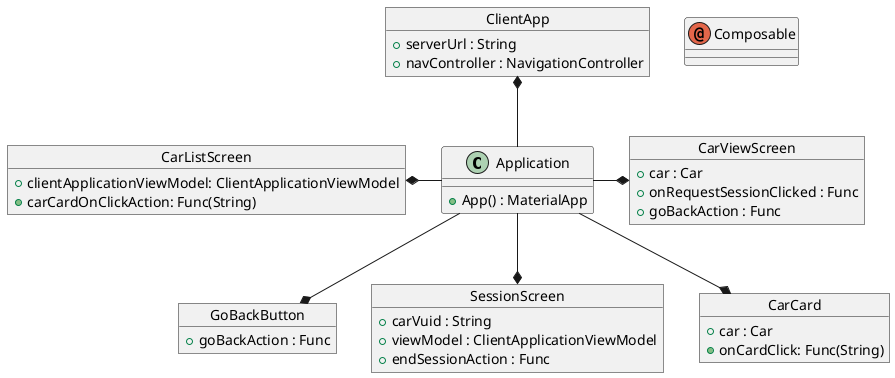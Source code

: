 @startuml

class Application
{
+ App() : MaterialApp
}

annotation Composable

object ClientApp {
    + serverUrl : String
    + navController : NavigationController
}

object GoBackButton {
    + goBackAction : Func
}

object SessionScreen {
    + carVuid : String
    + viewModel : ClientApplicationViewModel
    + endSessionAction : Func
}

object CarViewScreen {
    + car : Car
    + onRequestSessionClicked : Func
    + goBackAction : Func
}

object CarListScreen {
    + clientApplicationViewModel: ClientApplicationViewModel
    + carCardOnClickAction: Func(String)
}

object CarCard {
    + car : Car
    + onCardClick: Func(String)
}


Application -up-* ClientApp
Application --* GoBackButton
Application --* SessionScreen
Application -right-* CarViewScreen
Application -left-* CarListScreen
Application -down-* CarCard


@enduml